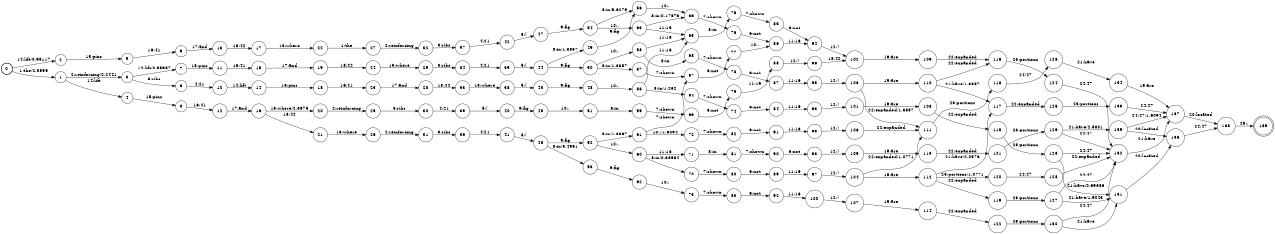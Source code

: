 digraph FST {
rankdir = LR;
size = "8.5,11";
label = "";
center = 1;
orientation = Portrait;
ranksep = "0.4";
nodesep = "0.25";
0 [label = "0", shape = circle, style = bold, fontsize = 14]
	0 -> 1 [label = "1:the/2.3896", fontsize = 14];
	0 -> 2 [label = "14:lift/0.95117", fontsize = 14];
1 [label = "1", shape = circle, style = solid, fontsize = 14]
	1 -> 3 [label = "2:reinforcing/2.2441", fontsize = 14];
	1 -> 4 [label = "14:lift", fontsize = 14];
2 [label = "2", shape = circle, style = solid, fontsize = 14]
	2 -> 5 [label = "15:pins", fontsize = 14];
3 [label = "3", shape = circle, style = solid, fontsize = 14]
	3 -> 6 [label = "3:ribs", fontsize = 14];
	3 -> 7 [label = "14:lift/0.55957", fontsize = 14];
4 [label = "4", shape = circle, style = solid, fontsize = 14]
	4 -> 8 [label = "15:pins", fontsize = 14];
5 [label = "5", shape = circle, style = solid, fontsize = 14]
	5 -> 9 [label = "16:41", fontsize = 14];
6 [label = "6", shape = circle, style = solid, fontsize = 14]
	6 -> 10 [label = "4:21", fontsize = 14];
7 [label = "7", shape = circle, style = solid, fontsize = 14]
	7 -> 11 [label = "15:pins", fontsize = 14];
8 [label = "8", shape = circle, style = solid, fontsize = 14]
	8 -> 12 [label = "16:41", fontsize = 14];
9 [label = "9", shape = circle, style = solid, fontsize = 14]
	9 -> 13 [label = "17:and", fontsize = 14];
10 [label = "10", shape = circle, style = solid, fontsize = 14]
	10 -> 14 [label = "14:lift", fontsize = 14];
11 [label = "11", shape = circle, style = solid, fontsize = 14]
	11 -> 15 [label = "16:41", fontsize = 14];
12 [label = "12", shape = circle, style = solid, fontsize = 14]
	12 -> 16 [label = "17:and", fontsize = 14];
13 [label = "13", shape = circle, style = solid, fontsize = 14]
	13 -> 17 [label = "18:42", fontsize = 14];
14 [label = "14", shape = circle, style = solid, fontsize = 14]
	14 -> 18 [label = "15:pins", fontsize = 14];
15 [label = "15", shape = circle, style = solid, fontsize = 14]
	15 -> 19 [label = "17:and", fontsize = 14];
16 [label = "16", shape = circle, style = solid, fontsize = 14]
	16 -> 20 [label = "13:where/2.3975", fontsize = 14];
	16 -> 21 [label = "18:42", fontsize = 14];
17 [label = "17", shape = circle, style = solid, fontsize = 14]
	17 -> 22 [label = "13:where", fontsize = 14];
18 [label = "18", shape = circle, style = solid, fontsize = 14]
	18 -> 23 [label = "16:41", fontsize = 14];
19 [label = "19", shape = circle, style = solid, fontsize = 14]
	19 -> 24 [label = "18:42", fontsize = 14];
20 [label = "20", shape = circle, style = solid, fontsize = 14]
	20 -> 25 [label = "2:reinforcing", fontsize = 14];
21 [label = "21", shape = circle, style = solid, fontsize = 14]
	21 -> 26 [label = "13:where", fontsize = 14];
22 [label = "22", shape = circle, style = solid, fontsize = 14]
	22 -> 27 [label = "1:the", fontsize = 14];
23 [label = "23", shape = circle, style = solid, fontsize = 14]
	23 -> 28 [label = "17:and", fontsize = 14];
24 [label = "24", shape = circle, style = solid, fontsize = 14]
	24 -> 29 [label = "13:where", fontsize = 14];
25 [label = "25", shape = circle, style = solid, fontsize = 14]
	25 -> 30 [label = "3:ribs", fontsize = 14];
26 [label = "26", shape = circle, style = solid, fontsize = 14]
	26 -> 31 [label = "2:reinforcing", fontsize = 14];
27 [label = "27", shape = circle, style = solid, fontsize = 14]
	27 -> 32 [label = "2:reinforcing", fontsize = 14];
28 [label = "28", shape = circle, style = solid, fontsize = 14]
	28 -> 33 [label = "18:42", fontsize = 14];
29 [label = "29", shape = circle, style = solid, fontsize = 14]
	29 -> 34 [label = "3:ribs", fontsize = 14];
30 [label = "30", shape = circle, style = solid, fontsize = 14]
	30 -> 35 [label = "4:21", fontsize = 14];
31 [label = "31", shape = circle, style = solid, fontsize = 14]
	31 -> 36 [label = "3:ribs", fontsize = 14];
32 [label = "32", shape = circle, style = solid, fontsize = 14]
	32 -> 37 [label = "3:ribs", fontsize = 14];
33 [label = "33", shape = circle, style = solid, fontsize = 14]
	33 -> 38 [label = "13:where", fontsize = 14];
34 [label = "34", shape = circle, style = solid, fontsize = 14]
	34 -> 39 [label = "4:21", fontsize = 14];
35 [label = "35", shape = circle, style = solid, fontsize = 14]
	35 -> 40 [label = "5:(", fontsize = 14];
36 [label = "36", shape = circle, style = solid, fontsize = 14]
	36 -> 41 [label = "4:21", fontsize = 14];
37 [label = "37", shape = circle, style = solid, fontsize = 14]
	37 -> 42 [label = "4:21", fontsize = 14];
38 [label = "38", shape = circle, style = solid, fontsize = 14]
	38 -> 43 [label = "5:(", fontsize = 14];
39 [label = "39", shape = circle, style = solid, fontsize = 14]
	39 -> 44 [label = "5:(", fontsize = 14];
40 [label = "40", shape = circle, style = solid, fontsize = 14]
	40 -> 45 [label = "9:fig", fontsize = 14];
41 [label = "41", shape = circle, style = solid, fontsize = 14]
	41 -> 46 [label = "5:(", fontsize = 14];
42 [label = "42", shape = circle, style = solid, fontsize = 14]
	42 -> 47 [label = "5:(", fontsize = 14];
43 [label = "43", shape = circle, style = solid, fontsize = 14]
	43 -> 48 [label = "9:fig", fontsize = 14];
44 [label = "44", shape = circle, style = solid, fontsize = 14]
	44 -> 49 [label = "8:in/1.3857", fontsize = 14];
	44 -> 50 [label = "9:fig", fontsize = 14];
45 [label = "45", shape = circle, style = solid, fontsize = 14]
	45 -> 51 [label = "10:.", fontsize = 14];
46 [label = "46", shape = circle, style = solid, fontsize = 14]
	46 -> 53 [label = "8:in/3.4961", fontsize = 14];
	46 -> 52 [label = "9:fig", fontsize = 14];
47 [label = "47", shape = circle, style = solid, fontsize = 14]
	47 -> 54 [label = "9:fig", fontsize = 14];
48 [label = "48", shape = circle, style = solid, fontsize = 14]
	48 -> 55 [label = "10:.", fontsize = 14];
49 [label = "49", shape = circle, style = solid, fontsize = 14]
	49 -> 56 [label = "9:fig", fontsize = 14];
50 [label = "50", shape = circle, style = solid, fontsize = 14]
	50 -> 57 [label = "8:in/1.3857", fontsize = 14];
	50 -> 58 [label = "10:.", fontsize = 14];
51 [label = "51", shape = circle, style = solid, fontsize = 14]
	51 -> 59 [label = "8:in", fontsize = 14];
52 [label = "52", shape = circle, style = solid, fontsize = 14]
	52 -> 61 [label = "8:in/1.8867", fontsize = 14];
	52 -> 60 [label = "10:.", fontsize = 14];
53 [label = "53", shape = circle, style = solid, fontsize = 14]
	53 -> 62 [label = "9:fig", fontsize = 14];
54 [label = "54", shape = circle, style = solid, fontsize = 14]
	54 -> 56 [label = "8:in/5.6279", fontsize = 14];
	54 -> 63 [label = "10:.", fontsize = 14];
55 [label = "55", shape = circle, style = solid, fontsize = 14]
	55 -> 64 [label = "8:in/1.252", fontsize = 14];
	55 -> 65 [label = "11:16", fontsize = 14];
56 [label = "56", shape = circle, style = solid, fontsize = 14]
	56 -> 66 [label = "10:.", fontsize = 14];
57 [label = "57", shape = circle, style = solid, fontsize = 14]
	57 -> 67 [label = "7:shown", fontsize = 14];
58 [label = "58", shape = circle, style = solid, fontsize = 14]
	58 -> 68 [label = "8:in", fontsize = 14];
	58 -> 65 [label = "11:16", fontsize = 14];
59 [label = "59", shape = circle, style = solid, fontsize = 14]
	59 -> 69 [label = "7:shown", fontsize = 14];
60 [label = "60", shape = circle, style = solid, fontsize = 14]
	60 -> 70 [label = "8:in/0.33984", fontsize = 14];
	60 -> 71 [label = "11:16", fontsize = 14];
61 [label = "61", shape = circle, style = solid, fontsize = 14]
	61 -> 67 [label = "7:shown", fontsize = 14];
	61 -> 72 [label = "10:./1.6094", fontsize = 14];
62 [label = "62", shape = circle, style = solid, fontsize = 14]
	62 -> 73 [label = "10:.", fontsize = 14];
63 [label = "63", shape = circle, style = solid, fontsize = 14]
	63 -> 66 [label = "8:in/0.17676", fontsize = 14];
	63 -> 65 [label = "11:16", fontsize = 14];
64 [label = "64", shape = circle, style = solid, fontsize = 14]
	64 -> 74 [label = "7:shown", fontsize = 14];
65 [label = "65", shape = circle, style = solid, fontsize = 14]
	65 -> 75 [label = "8:in", fontsize = 14];
66 [label = "66", shape = circle, style = solid, fontsize = 14]
	66 -> 76 [label = "7:shown", fontsize = 14];
67 [label = "67", shape = circle, style = solid, fontsize = 14]
	67 -> 77 [label = "6:not", fontsize = 14];
68 [label = "68", shape = circle, style = solid, fontsize = 14]
	68 -> 78 [label = "7:shown", fontsize = 14];
69 [label = "69", shape = circle, style = solid, fontsize = 14]
	69 -> 79 [label = "6:not", fontsize = 14];
70 [label = "70", shape = circle, style = solid, fontsize = 14]
	70 -> 80 [label = "7:shown", fontsize = 14];
71 [label = "71", shape = circle, style = solid, fontsize = 14]
	71 -> 81 [label = "8:in", fontsize = 14];
72 [label = "72", shape = circle, style = solid, fontsize = 14]
	72 -> 82 [label = "7:shown", fontsize = 14];
73 [label = "73", shape = circle, style = solid, fontsize = 14]
	73 -> 83 [label = "7:shown", fontsize = 14];
74 [label = "74", shape = circle, style = solid, fontsize = 14]
	74 -> 84 [label = "6:not", fontsize = 14];
75 [label = "75", shape = circle, style = solid, fontsize = 14]
	75 -> 85 [label = "7:shown", fontsize = 14];
76 [label = "76", shape = circle, style = solid, fontsize = 14]
	76 -> 86 [label = "6:not", fontsize = 14];
77 [label = "77", shape = circle, style = solid, fontsize = 14]
	77 -> 86 [label = "10:.", fontsize = 14];
78 [label = "78", shape = circle, style = solid, fontsize = 14]
	78 -> 87 [label = "6:not", fontsize = 14];
79 [label = "79", shape = circle, style = solid, fontsize = 14]
	79 -> 88 [label = "11:16", fontsize = 14];
80 [label = "80", shape = circle, style = solid, fontsize = 14]
	80 -> 89 [label = "6:not", fontsize = 14];
81 [label = "81", shape = circle, style = solid, fontsize = 14]
	81 -> 90 [label = "7:shown", fontsize = 14];
82 [label = "82", shape = circle, style = solid, fontsize = 14]
	82 -> 91 [label = "6:not", fontsize = 14];
83 [label = "83", shape = circle, style = solid, fontsize = 14]
	83 -> 92 [label = "6:not", fontsize = 14];
84 [label = "84", shape = circle, style = solid, fontsize = 14]
	84 -> 93 [label = "11:16", fontsize = 14];
85 [label = "85", shape = circle, style = solid, fontsize = 14]
	85 -> 94 [label = "6:not", fontsize = 14];
86 [label = "86", shape = circle, style = solid, fontsize = 14]
	86 -> 94 [label = "11:16", fontsize = 14];
87 [label = "87", shape = circle, style = solid, fontsize = 14]
	87 -> 95 [label = "11:16", fontsize = 14];
88 [label = "88", shape = circle, style = solid, fontsize = 14]
	88 -> 96 [label = "12:)", fontsize = 14];
89 [label = "89", shape = circle, style = solid, fontsize = 14]
	89 -> 97 [label = "11:16", fontsize = 14];
90 [label = "90", shape = circle, style = solid, fontsize = 14]
	90 -> 98 [label = "6:not", fontsize = 14];
91 [label = "91", shape = circle, style = solid, fontsize = 14]
	91 -> 99 [label = "11:16", fontsize = 14];
92 [label = "92", shape = circle, style = solid, fontsize = 14]
	92 -> 100 [label = "11:16", fontsize = 14];
93 [label = "93", shape = circle, style = solid, fontsize = 14]
	93 -> 101 [label = "12:)", fontsize = 14];
94 [label = "94", shape = circle, style = solid, fontsize = 14]
	94 -> 102 [label = "12:)", fontsize = 14];
95 [label = "95", shape = circle, style = solid, fontsize = 14]
	95 -> 103 [label = "12:)", fontsize = 14];
96 [label = "96", shape = circle, style = solid, fontsize = 14]
	96 -> 102 [label = "18:42", fontsize = 14];
97 [label = "97", shape = circle, style = solid, fontsize = 14]
	97 -> 104 [label = "12:)", fontsize = 14];
98 [label = "98", shape = circle, style = solid, fontsize = 14]
	98 -> 105 [label = "12:)", fontsize = 14];
99 [label = "99", shape = circle, style = solid, fontsize = 14]
	99 -> 106 [label = "12:)", fontsize = 14];
100 [label = "100", shape = circle, style = solid, fontsize = 14]
	100 -> 107 [label = "12:)", fontsize = 14];
101 [label = "101", shape = circle, style = solid, fontsize = 14]
	101 -> 108 [label = "19:are", fontsize = 14];
102 [label = "102", shape = circle, style = solid, fontsize = 14]
	102 -> 109 [label = "19:are", fontsize = 14];
103 [label = "103", shape = circle, style = solid, fontsize = 14]
	103 -> 110 [label = "19:are", fontsize = 14];
	103 -> 111 [label = "22:expanded/1.3857", fontsize = 14];
104 [label = "104", shape = circle, style = solid, fontsize = 14]
	104 -> 112 [label = "19:are", fontsize = 14];
	104 -> 111 [label = "22:expanded/1.0771", fontsize = 14];
105 [label = "105", shape = circle, style = solid, fontsize = 14]
	105 -> 113 [label = "19:are", fontsize = 14];
106 [label = "106", shape = circle, style = solid, fontsize = 14]
	106 -> 111 [label = "22:expanded", fontsize = 14];
107 [label = "107", shape = circle, style = solid, fontsize = 14]
	107 -> 114 [label = "19:are", fontsize = 14];
108 [label = "108", shape = circle, style = solid, fontsize = 14]
	108 -> 115 [label = "22:expanded", fontsize = 14];
109 [label = "109", shape = circle, style = solid, fontsize = 14]
	109 -> 116 [label = "22:expanded", fontsize = 14];
110 [label = "110", shape = circle, style = solid, fontsize = 14]
	110 -> 117 [label = "21:have/1.3857", fontsize = 14];
	110 -> 116 [label = "22:expanded", fontsize = 14];
111 [label = "111", shape = circle, style = solid, fontsize = 14]
	111 -> 118 [label = "23:portions", fontsize = 14];
112 [label = "112", shape = circle, style = solid, fontsize = 14]
	112 -> 117 [label = "21:have/2.0576", fontsize = 14];
	112 -> 119 [label = "22:expanded", fontsize = 14];
	112 -> 120 [label = "23:portions/1.0771", fontsize = 14];
113 [label = "113", shape = circle, style = solid, fontsize = 14]
	113 -> 121 [label = "22:expanded", fontsize = 14];
114 [label = "114", shape = circle, style = solid, fontsize = 14]
	114 -> 122 [label = "22:expanded", fontsize = 14];
115 [label = "115", shape = circle, style = solid, fontsize = 14]
	115 -> 123 [label = "23:portions", fontsize = 14];
116 [label = "116", shape = circle, style = solid, fontsize = 14]
	116 -> 124 [label = "23:portions", fontsize = 14];
117 [label = "117", shape = circle, style = solid, fontsize = 14]
	117 -> 125 [label = "22:expanded", fontsize = 14];
118 [label = "118", shape = circle, style = solid, fontsize = 14]
	118 -> 126 [label = "24:47", fontsize = 14];
119 [label = "119", shape = circle, style = solid, fontsize = 14]
	119 -> 127 [label = "23:portions", fontsize = 14];
120 [label = "120", shape = circle, style = solid, fontsize = 14]
	120 -> 128 [label = "24:47", fontsize = 14];
121 [label = "121", shape = circle, style = solid, fontsize = 14]
	121 -> 129 [label = "23:portions", fontsize = 14];
122 [label = "122", shape = circle, style = solid, fontsize = 14]
	122 -> 130 [label = "23:portions", fontsize = 14];
123 [label = "123", shape = circle, style = solid, fontsize = 14]
	123 -> 131 [label = "21:have/0.69336", fontsize = 14];
	123 -> 132 [label = "24:47", fontsize = 14];
124 [label = "124", shape = circle, style = solid, fontsize = 14]
	124 -> 132 [label = "24:47", fontsize = 14];
125 [label = "125", shape = circle, style = solid, fontsize = 14]
	125 -> 133 [label = "23:portions", fontsize = 14];
126 [label = "126", shape = circle, style = solid, fontsize = 14]
	126 -> 134 [label = "21:have", fontsize = 14];
127 [label = "127", shape = circle, style = solid, fontsize = 14]
	127 -> 131 [label = "21:have/1.9043", fontsize = 14];
	127 -> 132 [label = "24:47", fontsize = 14];
128 [label = "128", shape = circle, style = solid, fontsize = 14]
	128 -> 132 [label = "22:expanded", fontsize = 14];
129 [label = "129", shape = circle, style = solid, fontsize = 14]
	129 -> 135 [label = "21:have/2.5801", fontsize = 14];
	129 -> 132 [label = "24:47", fontsize = 14];
130 [label = "130", shape = circle, style = solid, fontsize = 14]
	130 -> 131 [label = "21:have", fontsize = 14];
	130 -> 132 [label = "24:47", fontsize = 14];
131 [label = "131", shape = circle, style = solid, fontsize = 14]
	131 -> 136 [label = "20:located", fontsize = 14];
132 [label = "132", shape = circle, style = solid, fontsize = 14]
	132 -> 137 [label = "21:have", fontsize = 14];
133 [label = "133", shape = circle, style = solid, fontsize = 14]
	133 -> 137 [label = "24:47", fontsize = 14];
134 [label = "134", shape = circle, style = solid, fontsize = 14]
	134 -> 137 [label = "19:are", fontsize = 14];
135 [label = "135", shape = circle, style = solid, fontsize = 14]
	135 -> 136 [label = "20:located", fontsize = 14];
	135 -> 137 [label = "24:47/1.6094", fontsize = 14];
136 [label = "136", shape = circle, style = solid, fontsize = 14]
	136 -> 138 [label = "24:47", fontsize = 14];
137 [label = "137", shape = circle, style = solid, fontsize = 14]
	137 -> 138 [label = "20:located", fontsize = 14];
138 [label = "138", shape = circle, style = solid, fontsize = 14]
	138 -> 139 [label = "25:.", fontsize = 14];
139 [label = "139", shape = doublecircle, style = solid, fontsize = 14]
}
